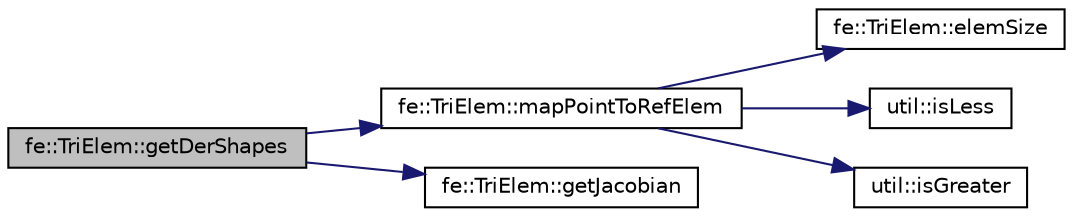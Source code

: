 digraph "fe::TriElem::getDerShapes"
{
  edge [fontname="Helvetica",fontsize="10",labelfontname="Helvetica",labelfontsize="10"];
  node [fontname="Helvetica",fontsize="10",shape=record];
  rankdir="LR";
  Node8 [label="fe::TriElem::getDerShapes",height=0.2,width=0.4,color="black", fillcolor="grey75", style="filled", fontcolor="black"];
  Node8 -> Node9 [color="midnightblue",fontsize="10",style="solid",fontname="Helvetica"];
  Node9 [label="fe::TriElem::mapPointToRefElem",height=0.2,width=0.4,color="black", fillcolor="white", style="filled",URL="$classfe_1_1TriElem.html#a9e3380f82b208f8980631e4751330e61",tooltip="Maps point p in a given element to the reference element. "];
  Node9 -> Node10 [color="midnightblue",fontsize="10",style="solid",fontname="Helvetica"];
  Node10 [label="fe::TriElem::elemSize",height=0.2,width=0.4,color="black", fillcolor="white", style="filled",URL="$classfe_1_1TriElem.html#a048133272a5c1866e69bac7af423ebc4",tooltip="Returns the area of element. "];
  Node9 -> Node11 [color="midnightblue",fontsize="10",style="solid",fontname="Helvetica"];
  Node11 [label="util::isLess",height=0.2,width=0.4,color="black", fillcolor="white", style="filled",URL="$namespaceutil.html#a868a26599b6b844d08d30063ac898319",tooltip="Returns true if a < b. "];
  Node9 -> Node12 [color="midnightblue",fontsize="10",style="solid",fontname="Helvetica"];
  Node12 [label="util::isGreater",height=0.2,width=0.4,color="black", fillcolor="white", style="filled",URL="$namespaceutil.html#a227b5f8acbd7a403a033663c8893d631",tooltip="Returns true if a > b. "];
  Node8 -> Node13 [color="midnightblue",fontsize="10",style="solid",fontname="Helvetica"];
  Node13 [label="fe::TriElem::getJacobian",height=0.2,width=0.4,color="black", fillcolor="white", style="filled",URL="$classfe_1_1TriElem.html#a30134e715589991d9ee860311e2102a3",tooltip="Computes the Jacobian of map . "];
}

